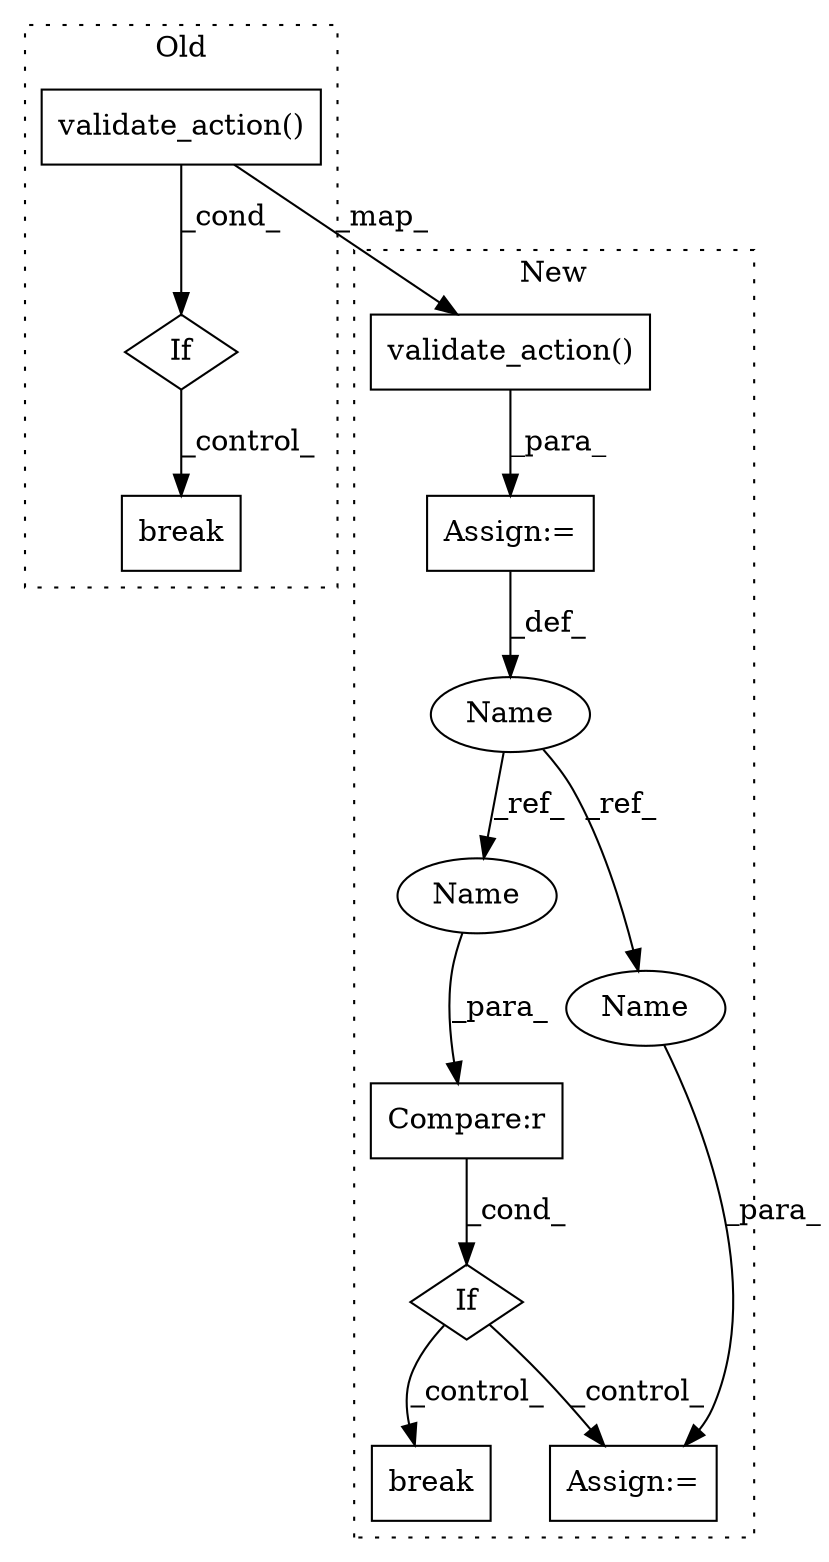 digraph G {
subgraph cluster0 {
1 [label="validate_action()" a="75" s="2722,2752" l="20,1" shape="box"];
4 [label="If" a="96" s="2719" l="3" shape="diamond"];
6 [label="break" a="94" s="2779" l="5" shape="box"];
label = "Old";
style="dotted";
}
subgraph cluster1 {
2 [label="validate_action()" a="75" s="2794,2824" l="20,1" shape="box"];
3 [label="If" a="96" s="2846" l="3" shape="diamond"];
5 [label="break" a="94" s="2929" l="5" shape="box"];
7 [label="Compare:r" a="40" s="2849" l="13" shape="box"];
8 [label="Name" a="87" s="2790" l="1" shape="ellipse"];
9 [label="Assign:=" a="68" s="2900" l="3" shape="box"];
10 [label="Assign:=" a="68" s="2791" l="3" shape="box"];
11 [label="Name" a="87" s="2849" l="1" shape="ellipse"];
12 [label="Name" a="87" s="2903" l="1" shape="ellipse"];
label = "New";
style="dotted";
}
1 -> 2 [label="_map_"];
1 -> 4 [label="_cond_"];
2 -> 10 [label="_para_"];
3 -> 9 [label="_control_"];
3 -> 5 [label="_control_"];
4 -> 6 [label="_control_"];
7 -> 3 [label="_cond_"];
8 -> 11 [label="_ref_"];
8 -> 12 [label="_ref_"];
10 -> 8 [label="_def_"];
11 -> 7 [label="_para_"];
12 -> 9 [label="_para_"];
}
